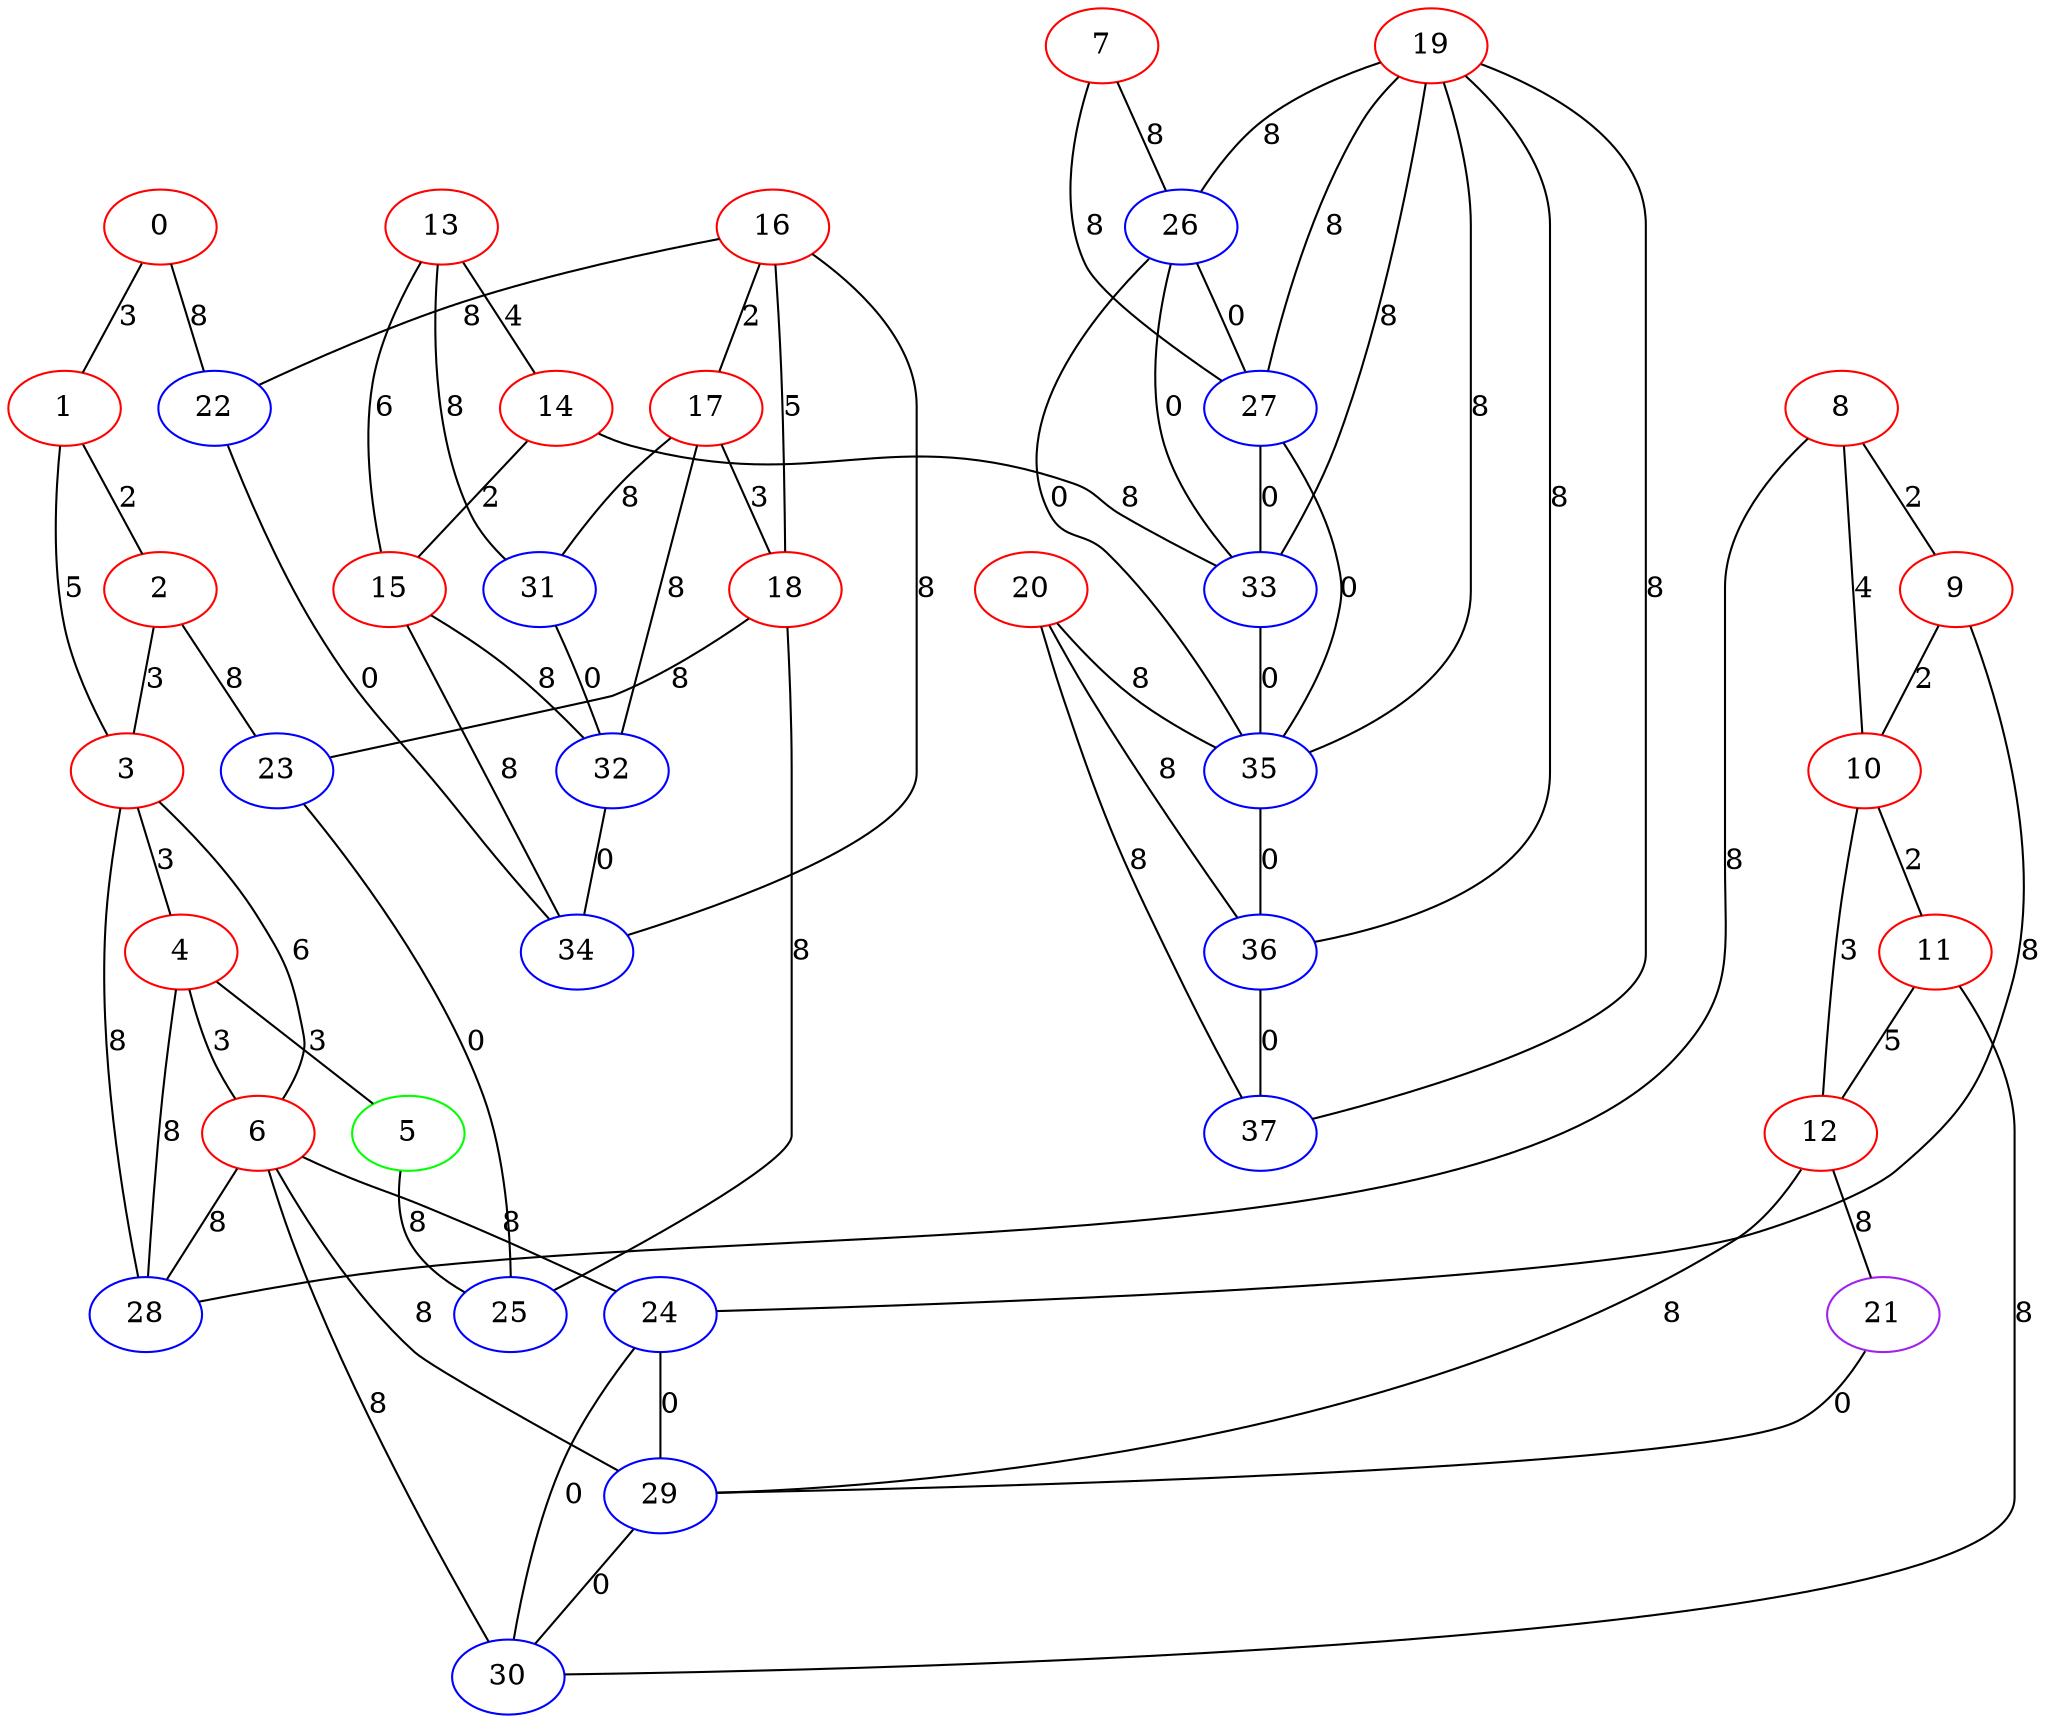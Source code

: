 graph "" {
0 [color=red, weight=1];
1 [color=red, weight=1];
2 [color=red, weight=1];
3 [color=red, weight=1];
4 [color=red, weight=1];
5 [color=green, weight=2];
6 [color=red, weight=1];
7 [color=red, weight=1];
8 [color=red, weight=1];
9 [color=red, weight=1];
10 [color=red, weight=1];
11 [color=red, weight=1];
12 [color=red, weight=1];
13 [color=red, weight=1];
14 [color=red, weight=1];
15 [color=red, weight=1];
16 [color=red, weight=1];
17 [color=red, weight=1];
18 [color=red, weight=1];
19 [color=red, weight=1];
20 [color=red, weight=1];
21 [color=purple, weight=4];
22 [color=blue, weight=3];
23 [color=blue, weight=3];
24 [color=blue, weight=3];
25 [color=blue, weight=3];
26 [color=blue, weight=3];
27 [color=blue, weight=3];
28 [color=blue, weight=3];
29 [color=blue, weight=3];
30 [color=blue, weight=3];
31 [color=blue, weight=3];
32 [color=blue, weight=3];
33 [color=blue, weight=3];
34 [color=blue, weight=3];
35 [color=blue, weight=3];
36 [color=blue, weight=3];
37 [color=blue, weight=3];
0 -- 1  [key=0, label=3];
0 -- 22  [key=0, label=8];
1 -- 2  [key=0, label=2];
1 -- 3  [key=0, label=5];
2 -- 3  [key=0, label=3];
2 -- 23  [key=0, label=8];
3 -- 4  [key=0, label=3];
3 -- 6  [key=0, label=6];
3 -- 28  [key=0, label=8];
4 -- 28  [key=0, label=8];
4 -- 5  [key=0, label=3];
4 -- 6  [key=0, label=3];
5 -- 25  [key=0, label=8];
6 -- 24  [key=0, label=8];
6 -- 28  [key=0, label=8];
6 -- 29  [key=0, label=8];
6 -- 30  [key=0, label=8];
7 -- 26  [key=0, label=8];
7 -- 27  [key=0, label=8];
8 -- 9  [key=0, label=2];
8 -- 10  [key=0, label=4];
8 -- 28  [key=0, label=8];
9 -- 24  [key=0, label=8];
9 -- 10  [key=0, label=2];
10 -- 11  [key=0, label=2];
10 -- 12  [key=0, label=3];
11 -- 12  [key=0, label=5];
11 -- 30  [key=0, label=8];
12 -- 21  [key=0, label=8];
12 -- 29  [key=0, label=8];
13 -- 31  [key=0, label=8];
13 -- 14  [key=0, label=4];
13 -- 15  [key=0, label=6];
14 -- 33  [key=0, label=8];
14 -- 15  [key=0, label=2];
15 -- 32  [key=0, label=8];
15 -- 34  [key=0, label=8];
16 -- 17  [key=0, label=2];
16 -- 18  [key=0, label=5];
16 -- 34  [key=0, label=8];
16 -- 22  [key=0, label=8];
17 -- 32  [key=0, label=8];
17 -- 18  [key=0, label=3];
17 -- 31  [key=0, label=8];
18 -- 25  [key=0, label=8];
18 -- 23  [key=0, label=8];
19 -- 33  [key=0, label=8];
19 -- 35  [key=0, label=8];
19 -- 36  [key=0, label=8];
19 -- 37  [key=0, label=8];
19 -- 26  [key=0, label=8];
19 -- 27  [key=0, label=8];
20 -- 35  [key=0, label=8];
20 -- 36  [key=0, label=8];
20 -- 37  [key=0, label=8];
21 -- 29  [key=0, label=0];
22 -- 34  [key=0, label=0];
23 -- 25  [key=0, label=0];
24 -- 29  [key=0, label=0];
24 -- 30  [key=0, label=0];
26 -- 33  [key=0, label=0];
26 -- 27  [key=0, label=0];
26 -- 35  [key=0, label=0];
27 -- 33  [key=0, label=0];
27 -- 35  [key=0, label=0];
29 -- 30  [key=0, label=0];
31 -- 32  [key=0, label=0];
32 -- 34  [key=0, label=0];
33 -- 35  [key=0, label=0];
35 -- 36  [key=0, label=0];
36 -- 37  [key=0, label=0];
}
